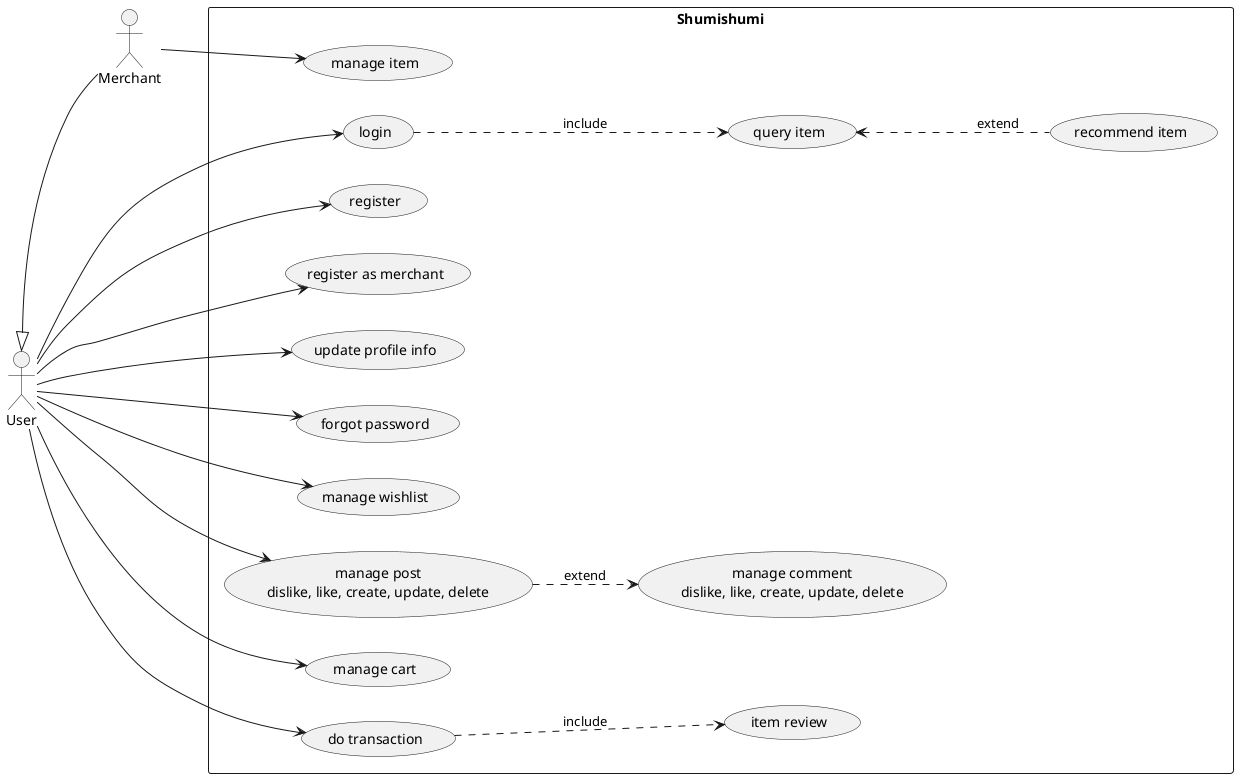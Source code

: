 @startuml usecase diagram

left to right direction

actor User as u

rectangle "Shumishumi"{
    usecase "login" as login
    usecase "register" as register
    usecase "register as merchant" as merchantregister

    usecase "update profile info" as userupdate
    usecase  "forgot password" as password

    usecase "manage item" as merchant1

    usecase "manage wishlist" as wishlist

    usecase "query item" as qitem

    usecase "recommend item" as recommend

    usecase "manage post\ndislike, like, create, update, delete" as post
    usecase "manage comment\ndislike, like, create, update, delete" as comment

    usecase "manage cart" as cart
    usecase "do transaction" as transaction
    usecase "item review" as review
}

actor Merchant as m

u --> login

login -.> qitem : include
qitem <.- recommend : extend

u --> register
u --> merchantregister

u --> userupdate

u --> password

u --> wishlist

u --> post

post -.> comment : extend

u --> cart

u --> transaction
transaction -.> review : include

u <|-- m

m --> merchant1

@enduml